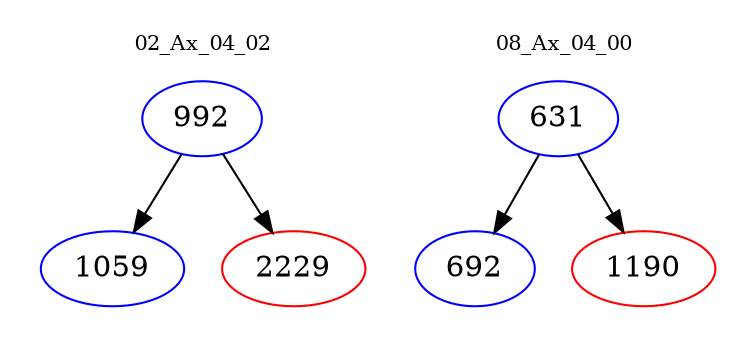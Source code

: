 digraph{
subgraph cluster_0 {
color = white
label = "02_Ax_04_02";
fontsize=10;
T0_992 [label="992", color="blue"]
T0_992 -> T0_1059 [color="black"]
T0_1059 [label="1059", color="blue"]
T0_992 -> T0_2229 [color="black"]
T0_2229 [label="2229", color="red"]
}
subgraph cluster_1 {
color = white
label = "08_Ax_04_00";
fontsize=10;
T1_631 [label="631", color="blue"]
T1_631 -> T1_692 [color="black"]
T1_692 [label="692", color="blue"]
T1_631 -> T1_1190 [color="black"]
T1_1190 [label="1190", color="red"]
}
}
